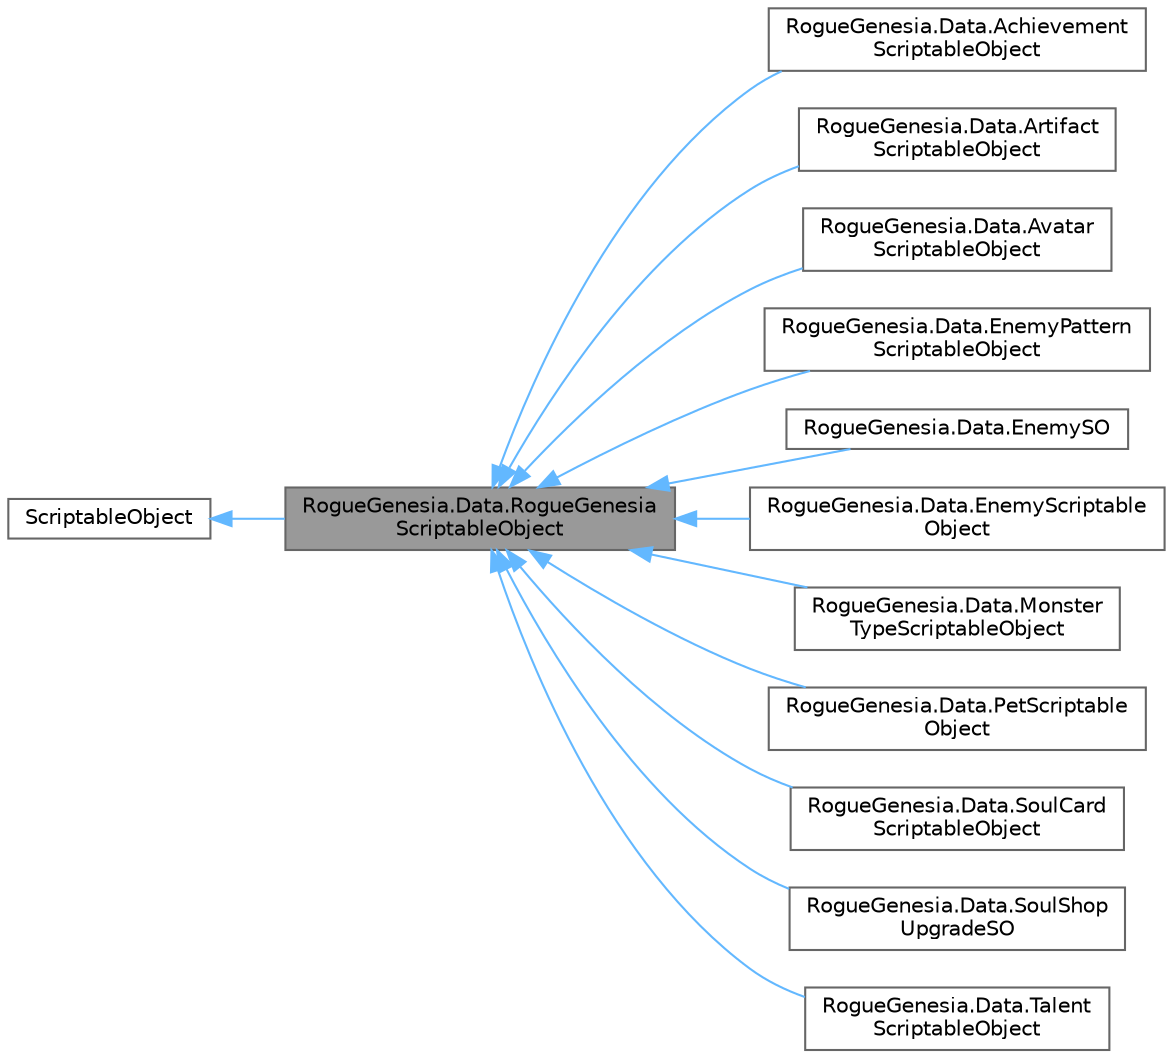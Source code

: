 digraph "RogueGenesia.Data.RogueGenesiaScriptableObject"
{
 // LATEX_PDF_SIZE
  bgcolor="transparent";
  edge [fontname=Helvetica,fontsize=10,labelfontname=Helvetica,labelfontsize=10];
  node [fontname=Helvetica,fontsize=10,shape=box,height=0.2,width=0.4];
  rankdir="LR";
  Node1 [label="RogueGenesia.Data.RogueGenesia\lScriptableObject",height=0.2,width=0.4,color="gray40", fillcolor="grey60", style="filled", fontcolor="black",tooltip=" "];
  Node2 -> Node1 [dir="back",color="steelblue1",style="solid"];
  Node2 [label="ScriptableObject",height=0.2,width=0.4,color="gray40", fillcolor="white", style="filled",tooltip=" "];
  Node1 -> Node3 [dir="back",color="steelblue1",style="solid"];
  Node3 [label="RogueGenesia.Data.Achievement\lScriptableObject",height=0.2,width=0.4,color="gray40", fillcolor="white", style="filled",URL="$class_rogue_genesia_1_1_data_1_1_achievement_scriptable_object.html",tooltip=" "];
  Node1 -> Node4 [dir="back",color="steelblue1",style="solid"];
  Node4 [label="RogueGenesia.Data.Artifact\lScriptableObject",height=0.2,width=0.4,color="gray40", fillcolor="white", style="filled",URL="$class_rogue_genesia_1_1_data_1_1_artifact_scriptable_object.html",tooltip=" "];
  Node1 -> Node5 [dir="back",color="steelblue1",style="solid"];
  Node5 [label="RogueGenesia.Data.Avatar\lScriptableObject",height=0.2,width=0.4,color="gray40", fillcolor="white", style="filled",URL="$class_rogue_genesia_1_1_data_1_1_avatar_scriptable_object.html",tooltip=" "];
  Node1 -> Node6 [dir="back",color="steelblue1",style="solid"];
  Node6 [label="RogueGenesia.Data.EnemyPattern\lScriptableObject",height=0.2,width=0.4,color="gray40", fillcolor="white", style="filled",URL="$class_rogue_genesia_1_1_data_1_1_enemy_pattern_scriptable_object.html",tooltip=" "];
  Node1 -> Node7 [dir="back",color="steelblue1",style="solid"];
  Node7 [label="RogueGenesia.Data.EnemySO",height=0.2,width=0.4,color="gray40", fillcolor="white", style="filled",URL="$class_rogue_genesia_1_1_data_1_1_enemy_s_o.html",tooltip=" "];
  Node1 -> Node8 [dir="back",color="steelblue1",style="solid"];
  Node8 [label="RogueGenesia.Data.EnemyScriptable\lObject",height=0.2,width=0.4,color="gray40", fillcolor="white", style="filled",URL="$class_rogue_genesia_1_1_data_1_1_enemy_scriptable_object.html",tooltip=" "];
  Node1 -> Node9 [dir="back",color="steelblue1",style="solid"];
  Node9 [label="RogueGenesia.Data.Monster\lTypeScriptableObject",height=0.2,width=0.4,color="gray40", fillcolor="white", style="filled",URL="$class_rogue_genesia_1_1_data_1_1_monster_type_scriptable_object.html",tooltip=" "];
  Node1 -> Node10 [dir="back",color="steelblue1",style="solid"];
  Node10 [label="RogueGenesia.Data.PetScriptable\lObject",height=0.2,width=0.4,color="gray40", fillcolor="white", style="filled",URL="$class_rogue_genesia_1_1_data_1_1_pet_scriptable_object.html",tooltip=" "];
  Node1 -> Node11 [dir="back",color="steelblue1",style="solid"];
  Node11 [label="RogueGenesia.Data.SoulCard\lScriptableObject",height=0.2,width=0.4,color="gray40", fillcolor="white", style="filled",URL="$class_rogue_genesia_1_1_data_1_1_soul_card_scriptable_object.html",tooltip=" "];
  Node1 -> Node12 [dir="back",color="steelblue1",style="solid"];
  Node12 [label="RogueGenesia.Data.SoulShop\lUpgradeSO",height=0.2,width=0.4,color="gray40", fillcolor="white", style="filled",URL="$class_rogue_genesia_1_1_data_1_1_soul_shop_upgrade_s_o.html",tooltip=" "];
  Node1 -> Node13 [dir="back",color="steelblue1",style="solid"];
  Node13 [label="RogueGenesia.Data.Talent\lScriptableObject",height=0.2,width=0.4,color="gray40", fillcolor="white", style="filled",URL="$class_rogue_genesia_1_1_data_1_1_talent_scriptable_object.html",tooltip=" "];
}
